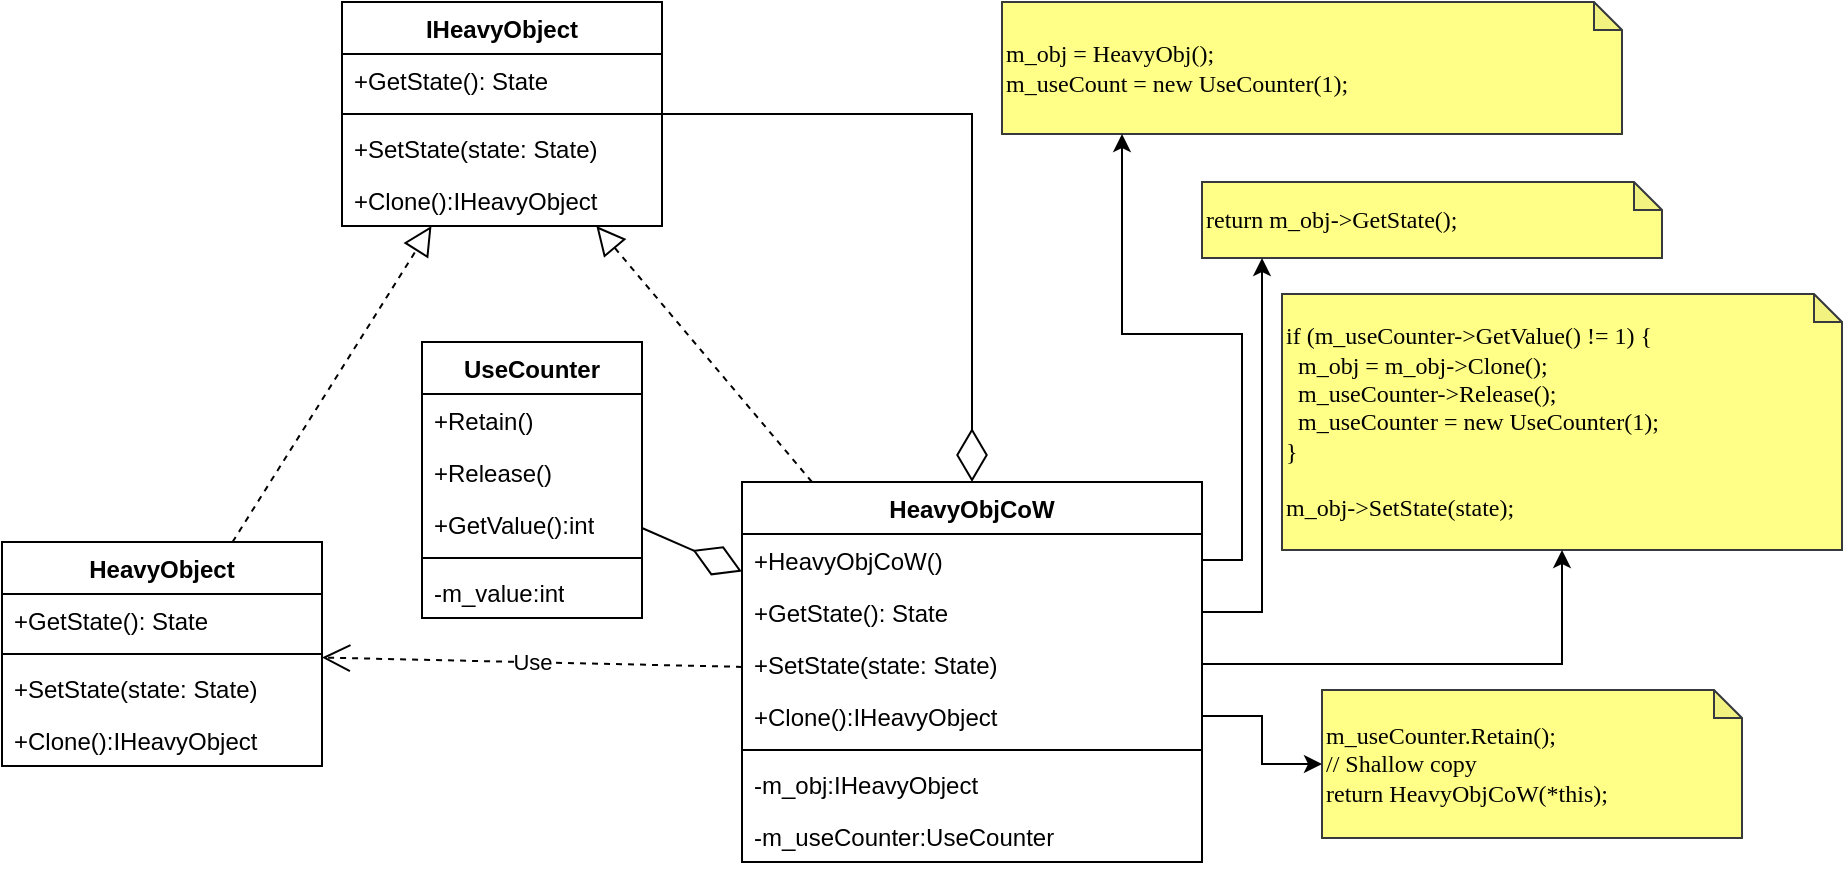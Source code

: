 <mxfile version="26.0.4">
  <diagram name="Page-1" id="vhR3uLtPj1EHA3B5LUFv">
    <mxGraphModel dx="1416" dy="818" grid="1" gridSize="10" guides="1" tooltips="1" connect="1" arrows="1" fold="1" page="1" pageScale="1" pageWidth="850" pageHeight="1100" math="0" shadow="0">
      <root>
        <mxCell id="0" />
        <mxCell id="1" parent="0" />
        <mxCell id="20PvkgDfle7S_juf0EOD-1" value="IHeavyObject" style="swimlane;fontStyle=1;align=center;verticalAlign=top;childLayout=stackLayout;horizontal=1;startSize=26;horizontalStack=0;resizeParent=1;resizeParentMax=0;resizeLast=0;collapsible=1;marginBottom=0;whiteSpace=wrap;html=1;" parent="1" vertex="1">
          <mxGeometry x="400" y="160" width="160" height="112" as="geometry" />
        </mxCell>
        <mxCell id="20PvkgDfle7S_juf0EOD-2" value="+GetState(): State" style="text;strokeColor=none;fillColor=none;align=left;verticalAlign=top;spacingLeft=4;spacingRight=4;overflow=hidden;rotatable=0;points=[[0,0.5],[1,0.5]];portConstraint=eastwest;whiteSpace=wrap;html=1;" parent="20PvkgDfle7S_juf0EOD-1" vertex="1">
          <mxGeometry y="26" width="160" height="26" as="geometry" />
        </mxCell>
        <mxCell id="20PvkgDfle7S_juf0EOD-3" value="" style="line;strokeWidth=1;fillColor=none;align=left;verticalAlign=middle;spacingTop=-1;spacingLeft=3;spacingRight=3;rotatable=0;labelPosition=right;points=[];portConstraint=eastwest;strokeColor=inherit;" parent="20PvkgDfle7S_juf0EOD-1" vertex="1">
          <mxGeometry y="52" width="160" height="8" as="geometry" />
        </mxCell>
        <mxCell id="20PvkgDfle7S_juf0EOD-4" value="+SetState(state: State)" style="text;strokeColor=none;fillColor=none;align=left;verticalAlign=top;spacingLeft=4;spacingRight=4;overflow=hidden;rotatable=0;points=[[0,0.5],[1,0.5]];portConstraint=eastwest;whiteSpace=wrap;html=1;" parent="20PvkgDfle7S_juf0EOD-1" vertex="1">
          <mxGeometry y="60" width="160" height="26" as="geometry" />
        </mxCell>
        <mxCell id="20PvkgDfle7S_juf0EOD-5" value="+Clone():IHeavyObject" style="text;strokeColor=none;fillColor=none;align=left;verticalAlign=top;spacingLeft=4;spacingRight=4;overflow=hidden;rotatable=0;points=[[0,0.5],[1,0.5]];portConstraint=eastwest;whiteSpace=wrap;html=1;" parent="20PvkgDfle7S_juf0EOD-1" vertex="1">
          <mxGeometry y="86" width="160" height="26" as="geometry" />
        </mxCell>
        <mxCell id="20PvkgDfle7S_juf0EOD-6" value="HeavyObject" style="swimlane;fontStyle=1;align=center;verticalAlign=top;childLayout=stackLayout;horizontal=1;startSize=26;horizontalStack=0;resizeParent=1;resizeParentMax=0;resizeLast=0;collapsible=1;marginBottom=0;whiteSpace=wrap;html=1;" parent="1" vertex="1">
          <mxGeometry x="230" y="430" width="160" height="112" as="geometry" />
        </mxCell>
        <mxCell id="20PvkgDfle7S_juf0EOD-7" value="+GetState(): State" style="text;strokeColor=none;fillColor=none;align=left;verticalAlign=top;spacingLeft=4;spacingRight=4;overflow=hidden;rotatable=0;points=[[0,0.5],[1,0.5]];portConstraint=eastwest;whiteSpace=wrap;html=1;" parent="20PvkgDfle7S_juf0EOD-6" vertex="1">
          <mxGeometry y="26" width="160" height="26" as="geometry" />
        </mxCell>
        <mxCell id="20PvkgDfle7S_juf0EOD-8" value="" style="line;strokeWidth=1;fillColor=none;align=left;verticalAlign=middle;spacingTop=-1;spacingLeft=3;spacingRight=3;rotatable=0;labelPosition=right;points=[];portConstraint=eastwest;strokeColor=inherit;" parent="20PvkgDfle7S_juf0EOD-6" vertex="1">
          <mxGeometry y="52" width="160" height="8" as="geometry" />
        </mxCell>
        <mxCell id="20PvkgDfle7S_juf0EOD-9" value="+SetState(state: State)" style="text;strokeColor=none;fillColor=none;align=left;verticalAlign=top;spacingLeft=4;spacingRight=4;overflow=hidden;rotatable=0;points=[[0,0.5],[1,0.5]];portConstraint=eastwest;whiteSpace=wrap;html=1;" parent="20PvkgDfle7S_juf0EOD-6" vertex="1">
          <mxGeometry y="60" width="160" height="26" as="geometry" />
        </mxCell>
        <mxCell id="20PvkgDfle7S_juf0EOD-10" value="+Clone():IHeavyObject" style="text;strokeColor=none;fillColor=none;align=left;verticalAlign=top;spacingLeft=4;spacingRight=4;overflow=hidden;rotatable=0;points=[[0,0.5],[1,0.5]];portConstraint=eastwest;whiteSpace=wrap;html=1;" parent="20PvkgDfle7S_juf0EOD-6" vertex="1">
          <mxGeometry y="86" width="160" height="26" as="geometry" />
        </mxCell>
        <mxCell id="20PvkgDfle7S_juf0EOD-11" value="" style="endArrow=block;dashed=1;endFill=0;endSize=12;html=1;rounded=0;" parent="1" source="20PvkgDfle7S_juf0EOD-6" target="20PvkgDfle7S_juf0EOD-1" edge="1">
          <mxGeometry width="160" relative="1" as="geometry">
            <mxPoint x="440" y="350" as="sourcePoint" />
            <mxPoint x="600" y="350" as="targetPoint" />
          </mxGeometry>
        </mxCell>
        <mxCell id="20PvkgDfle7S_juf0EOD-12" value="HeavyObjCoW" style="swimlane;fontStyle=1;align=center;verticalAlign=top;childLayout=stackLayout;horizontal=1;startSize=26;horizontalStack=0;resizeParent=1;resizeParentMax=0;resizeLast=0;collapsible=1;marginBottom=0;whiteSpace=wrap;html=1;" parent="1" vertex="1">
          <mxGeometry x="600" y="400" width="230" height="190" as="geometry" />
        </mxCell>
        <mxCell id="20PvkgDfle7S_juf0EOD-37" value="+HeavyObjCoW()" style="text;strokeColor=none;fillColor=none;align=left;verticalAlign=top;spacingLeft=4;spacingRight=4;overflow=hidden;rotatable=0;points=[[0,0.5],[1,0.5]];portConstraint=eastwest;whiteSpace=wrap;html=1;" parent="20PvkgDfle7S_juf0EOD-12" vertex="1">
          <mxGeometry y="26" width="230" height="26" as="geometry" />
        </mxCell>
        <mxCell id="20PvkgDfle7S_juf0EOD-13" value="+GetState(): State" style="text;strokeColor=none;fillColor=none;align=left;verticalAlign=top;spacingLeft=4;spacingRight=4;overflow=hidden;rotatable=0;points=[[0,0.5],[1,0.5]];portConstraint=eastwest;whiteSpace=wrap;html=1;" parent="20PvkgDfle7S_juf0EOD-12" vertex="1">
          <mxGeometry y="52" width="230" height="26" as="geometry" />
        </mxCell>
        <mxCell id="20PvkgDfle7S_juf0EOD-15" value="+SetState(state: State)" style="text;strokeColor=none;fillColor=none;align=left;verticalAlign=top;spacingLeft=4;spacingRight=4;overflow=hidden;rotatable=0;points=[[0,0.5],[1,0.5]];portConstraint=eastwest;whiteSpace=wrap;html=1;" parent="20PvkgDfle7S_juf0EOD-12" vertex="1">
          <mxGeometry y="78" width="230" height="26" as="geometry" />
        </mxCell>
        <mxCell id="20PvkgDfle7S_juf0EOD-16" value="+Clone():IHeavyObject" style="text;strokeColor=none;fillColor=none;align=left;verticalAlign=top;spacingLeft=4;spacingRight=4;overflow=hidden;rotatable=0;points=[[0,0.5],[1,0.5]];portConstraint=eastwest;whiteSpace=wrap;html=1;" parent="20PvkgDfle7S_juf0EOD-12" vertex="1">
          <mxGeometry y="104" width="230" height="26" as="geometry" />
        </mxCell>
        <mxCell id="20PvkgDfle7S_juf0EOD-14" value="" style="line;strokeWidth=1;fillColor=none;align=left;verticalAlign=middle;spacingTop=-1;spacingLeft=3;spacingRight=3;rotatable=0;labelPosition=right;points=[];portConstraint=eastwest;strokeColor=inherit;" parent="20PvkgDfle7S_juf0EOD-12" vertex="1">
          <mxGeometry y="130" width="230" height="8" as="geometry" />
        </mxCell>
        <mxCell id="20PvkgDfle7S_juf0EOD-29" value="-m_obj:IHeavyObject" style="text;strokeColor=none;fillColor=none;align=left;verticalAlign=top;spacingLeft=4;spacingRight=4;overflow=hidden;rotatable=0;points=[[0,0.5],[1,0.5]];portConstraint=eastwest;whiteSpace=wrap;html=1;" parent="20PvkgDfle7S_juf0EOD-12" vertex="1">
          <mxGeometry y="138" width="230" height="26" as="geometry" />
        </mxCell>
        <mxCell id="20PvkgDfle7S_juf0EOD-30" value="-m_useCounter:UseCounter" style="text;strokeColor=none;fillColor=none;align=left;verticalAlign=top;spacingLeft=4;spacingRight=4;overflow=hidden;rotatable=0;points=[[0,0.5],[1,0.5]];portConstraint=eastwest;whiteSpace=wrap;html=1;" parent="20PvkgDfle7S_juf0EOD-12" vertex="1">
          <mxGeometry y="164" width="230" height="26" as="geometry" />
        </mxCell>
        <mxCell id="20PvkgDfle7S_juf0EOD-17" value="" style="endArrow=block;dashed=1;endFill=0;endSize=12;html=1;rounded=0;" parent="1" source="20PvkgDfle7S_juf0EOD-12" target="20PvkgDfle7S_juf0EOD-1" edge="1">
          <mxGeometry width="160" relative="1" as="geometry">
            <mxPoint x="440" y="350" as="sourcePoint" />
            <mxPoint x="600" y="350" as="targetPoint" />
          </mxGeometry>
        </mxCell>
        <mxCell id="20PvkgDfle7S_juf0EOD-18" value="" style="endArrow=diamondThin;endFill=0;endSize=24;html=1;rounded=0;edgeStyle=orthogonalEdgeStyle;" parent="1" source="20PvkgDfle7S_juf0EOD-1" target="20PvkgDfle7S_juf0EOD-12" edge="1">
          <mxGeometry width="160" relative="1" as="geometry">
            <mxPoint x="450" y="530" as="sourcePoint" />
            <mxPoint x="580" y="560" as="targetPoint" />
          </mxGeometry>
        </mxCell>
        <mxCell id="20PvkgDfle7S_juf0EOD-19" value="UseCounter" style="swimlane;fontStyle=1;align=center;verticalAlign=top;childLayout=stackLayout;horizontal=1;startSize=26;horizontalStack=0;resizeParent=1;resizeParentMax=0;resizeLast=0;collapsible=1;marginBottom=0;whiteSpace=wrap;html=1;" parent="1" vertex="1">
          <mxGeometry x="440" y="330" width="110" height="138" as="geometry" />
        </mxCell>
        <mxCell id="20PvkgDfle7S_juf0EOD-20" value="+Retain()" style="text;strokeColor=none;fillColor=none;align=left;verticalAlign=top;spacingLeft=4;spacingRight=4;overflow=hidden;rotatable=0;points=[[0,0.5],[1,0.5]];portConstraint=eastwest;whiteSpace=wrap;html=1;" parent="20PvkgDfle7S_juf0EOD-19" vertex="1">
          <mxGeometry y="26" width="110" height="26" as="geometry" />
        </mxCell>
        <mxCell id="20PvkgDfle7S_juf0EOD-22" value="+Release()" style="text;strokeColor=none;fillColor=none;align=left;verticalAlign=top;spacingLeft=4;spacingRight=4;overflow=hidden;rotatable=0;points=[[0,0.5],[1,0.5]];portConstraint=eastwest;whiteSpace=wrap;html=1;" parent="20PvkgDfle7S_juf0EOD-19" vertex="1">
          <mxGeometry y="52" width="110" height="26" as="geometry" />
        </mxCell>
        <mxCell id="20PvkgDfle7S_juf0EOD-27" value="+GetValue():int" style="text;strokeColor=none;fillColor=none;align=left;verticalAlign=top;spacingLeft=4;spacingRight=4;overflow=hidden;rotatable=0;points=[[0,0.5],[1,0.5]];portConstraint=eastwest;whiteSpace=wrap;html=1;" parent="20PvkgDfle7S_juf0EOD-19" vertex="1">
          <mxGeometry y="78" width="110" height="26" as="geometry" />
        </mxCell>
        <mxCell id="20PvkgDfle7S_juf0EOD-40" value="" style="line;strokeWidth=1;fillColor=none;align=left;verticalAlign=middle;spacingTop=-1;spacingLeft=3;spacingRight=3;rotatable=0;labelPosition=right;points=[];portConstraint=eastwest;strokeColor=inherit;" parent="20PvkgDfle7S_juf0EOD-19" vertex="1">
          <mxGeometry y="104" width="110" height="8" as="geometry" />
        </mxCell>
        <mxCell id="20PvkgDfle7S_juf0EOD-39" value="-m_value:int" style="text;strokeColor=none;fillColor=none;align=left;verticalAlign=top;spacingLeft=4;spacingRight=4;overflow=hidden;rotatable=0;points=[[0,0.5],[1,0.5]];portConstraint=eastwest;whiteSpace=wrap;html=1;" parent="20PvkgDfle7S_juf0EOD-19" vertex="1">
          <mxGeometry y="112" width="110" height="26" as="geometry" />
        </mxCell>
        <mxCell id="20PvkgDfle7S_juf0EOD-28" value="" style="endArrow=diamondThin;endFill=0;endSize=24;html=1;rounded=0;" parent="1" source="20PvkgDfle7S_juf0EOD-19" target="20PvkgDfle7S_juf0EOD-12" edge="1">
          <mxGeometry width="160" relative="1" as="geometry">
            <mxPoint x="420" y="560" as="sourcePoint" />
            <mxPoint x="580" y="560" as="targetPoint" />
          </mxGeometry>
        </mxCell>
        <mxCell id="20PvkgDfle7S_juf0EOD-31" value="&lt;pre&gt;&lt;font face=&quot;Lucida Console&quot;&gt;return m_obj-&amp;gt;GetState();&lt;/font&gt;&lt;/pre&gt;" style="shape=note;whiteSpace=wrap;html=1;backgroundOutline=1;darkOpacity=0.05;align=left;fillColor=#ffff88;strokeColor=#36393d;size=14;" parent="1" vertex="1">
          <mxGeometry x="830" y="250" width="230" height="38" as="geometry" />
        </mxCell>
        <mxCell id="20PvkgDfle7S_juf0EOD-32" style="edgeStyle=orthogonalEdgeStyle;rounded=0;orthogonalLoop=1;jettySize=auto;html=1;" parent="1" source="20PvkgDfle7S_juf0EOD-13" target="20PvkgDfle7S_juf0EOD-31" edge="1">
          <mxGeometry relative="1" as="geometry">
            <Array as="points">
              <mxPoint x="860" y="465" />
            </Array>
          </mxGeometry>
        </mxCell>
        <mxCell id="20PvkgDfle7S_juf0EOD-33" value="if (m_useCounter-&amp;gt;GetValue() != 1) {&lt;br&gt;&amp;nbsp; m_obj = m_obj-&amp;gt;Clone();&lt;div&gt;&amp;nbsp; m_useCounter-&amp;gt;Release();&lt;/div&gt;&lt;div&gt;&amp;nbsp; m_useCounter = new UseCounter(1);&lt;br&gt;}&lt;div&gt;&lt;br&gt;m_obj-&amp;gt;SetState(state);&lt;/div&gt;&lt;/div&gt;" style="shape=note;whiteSpace=wrap;html=1;backgroundOutline=1;darkOpacity=0.05;align=left;fillColor=#ffff88;strokeColor=#36393d;size=14;fontFamily=Lucida Console;" parent="1" vertex="1">
          <mxGeometry x="870" y="306" width="280" height="128" as="geometry" />
        </mxCell>
        <mxCell id="20PvkgDfle7S_juf0EOD-34" style="edgeStyle=orthogonalEdgeStyle;rounded=0;orthogonalLoop=1;jettySize=auto;html=1;" parent="1" source="20PvkgDfle7S_juf0EOD-15" target="20PvkgDfle7S_juf0EOD-33" edge="1">
          <mxGeometry relative="1" as="geometry" />
        </mxCell>
        <mxCell id="20PvkgDfle7S_juf0EOD-35" value="m_useCounter.Retain();&lt;br&gt;// Shallow copy&lt;br&gt;return HeavyObjCoW(*this);" style="shape=note;whiteSpace=wrap;html=1;backgroundOutline=1;darkOpacity=0.05;align=left;fillColor=#ffff88;strokeColor=#36393d;size=14;fontFamily=Lucida Console;" parent="1" vertex="1">
          <mxGeometry x="890" y="504" width="210" height="74" as="geometry" />
        </mxCell>
        <mxCell id="20PvkgDfle7S_juf0EOD-36" style="edgeStyle=orthogonalEdgeStyle;rounded=0;orthogonalLoop=1;jettySize=auto;html=1;" parent="1" source="20PvkgDfle7S_juf0EOD-16" target="20PvkgDfle7S_juf0EOD-35" edge="1">
          <mxGeometry relative="1" as="geometry" />
        </mxCell>
        <mxCell id="20PvkgDfle7S_juf0EOD-38" value="m_obj = HeavyObj();&lt;br&gt;m_useCount = new UseCounter(1);" style="shape=note;whiteSpace=wrap;html=1;backgroundOutline=1;darkOpacity=0.05;align=left;fillColor=#ffff88;strokeColor=#36393d;size=14;fontFamily=Lucida Console;" parent="1" vertex="1">
          <mxGeometry x="730" y="160" width="310" height="66" as="geometry" />
        </mxCell>
        <mxCell id="20PvkgDfle7S_juf0EOD-41" style="edgeStyle=orthogonalEdgeStyle;rounded=0;orthogonalLoop=1;jettySize=auto;html=1;" parent="1" source="20PvkgDfle7S_juf0EOD-37" target="20PvkgDfle7S_juf0EOD-38" edge="1">
          <mxGeometry relative="1" as="geometry">
            <Array as="points">
              <mxPoint x="850" y="439" />
              <mxPoint x="850" y="326" />
              <mxPoint x="790" y="326" />
            </Array>
          </mxGeometry>
        </mxCell>
        <mxCell id="20PvkgDfle7S_juf0EOD-42" value="Use" style="endArrow=open;endSize=12;dashed=1;html=1;rounded=0;" parent="1" source="20PvkgDfle7S_juf0EOD-12" target="20PvkgDfle7S_juf0EOD-6" edge="1">
          <mxGeometry width="160" relative="1" as="geometry">
            <mxPoint x="470" y="630" as="sourcePoint" />
            <mxPoint x="630" y="630" as="targetPoint" />
          </mxGeometry>
        </mxCell>
      </root>
    </mxGraphModel>
  </diagram>
</mxfile>
